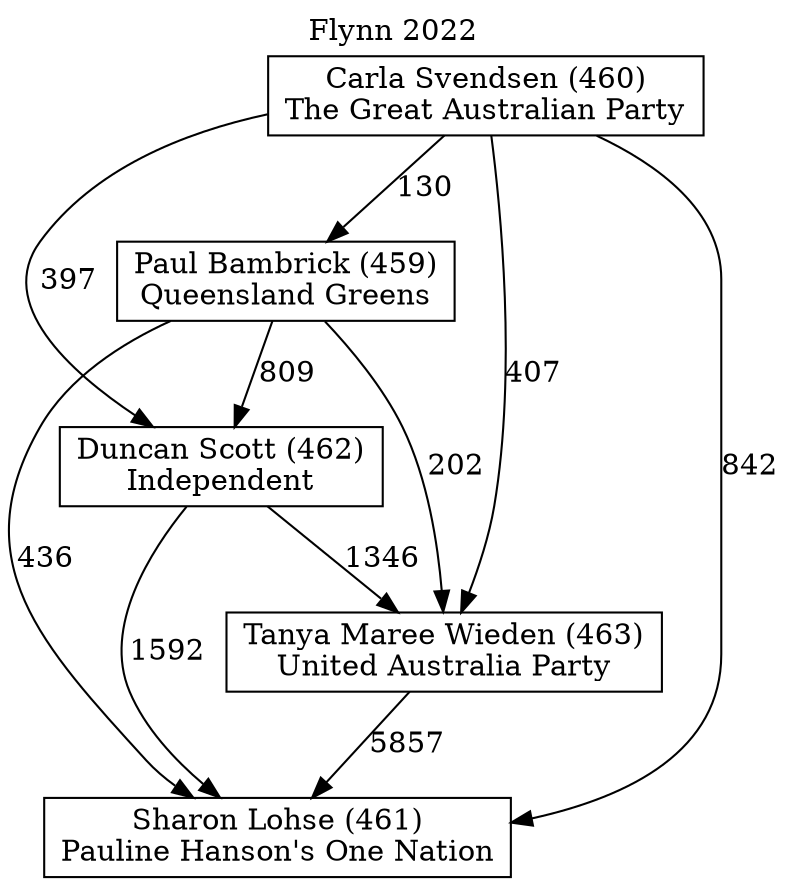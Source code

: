 // House preference flow
digraph "Sharon Lohse (461)_Flynn_2022" {
	graph [label="Flynn 2022" labelloc=t mclimit=10]
	node [shape=box]
	"Sharon Lohse (461)" [label="Sharon Lohse (461)
Pauline Hanson's One Nation"]
	"Tanya Maree Wieden (463)" [label="Tanya Maree Wieden (463)
United Australia Party"]
	"Duncan Scott (462)" [label="Duncan Scott (462)
Independent"]
	"Paul Bambrick (459)" [label="Paul Bambrick (459)
Queensland Greens"]
	"Carla Svendsen (460)" [label="Carla Svendsen (460)
The Great Australian Party"]
	"Tanya Maree Wieden (463)" -> "Sharon Lohse (461)" [label=5857]
	"Duncan Scott (462)" -> "Tanya Maree Wieden (463)" [label=1346]
	"Paul Bambrick (459)" -> "Duncan Scott (462)" [label=809]
	"Carla Svendsen (460)" -> "Paul Bambrick (459)" [label=130]
	"Duncan Scott (462)" -> "Sharon Lohse (461)" [label=1592]
	"Paul Bambrick (459)" -> "Sharon Lohse (461)" [label=436]
	"Carla Svendsen (460)" -> "Sharon Lohse (461)" [label=842]
	"Carla Svendsen (460)" -> "Duncan Scott (462)" [label=397]
	"Paul Bambrick (459)" -> "Tanya Maree Wieden (463)" [label=202]
	"Carla Svendsen (460)" -> "Tanya Maree Wieden (463)" [label=407]
}
